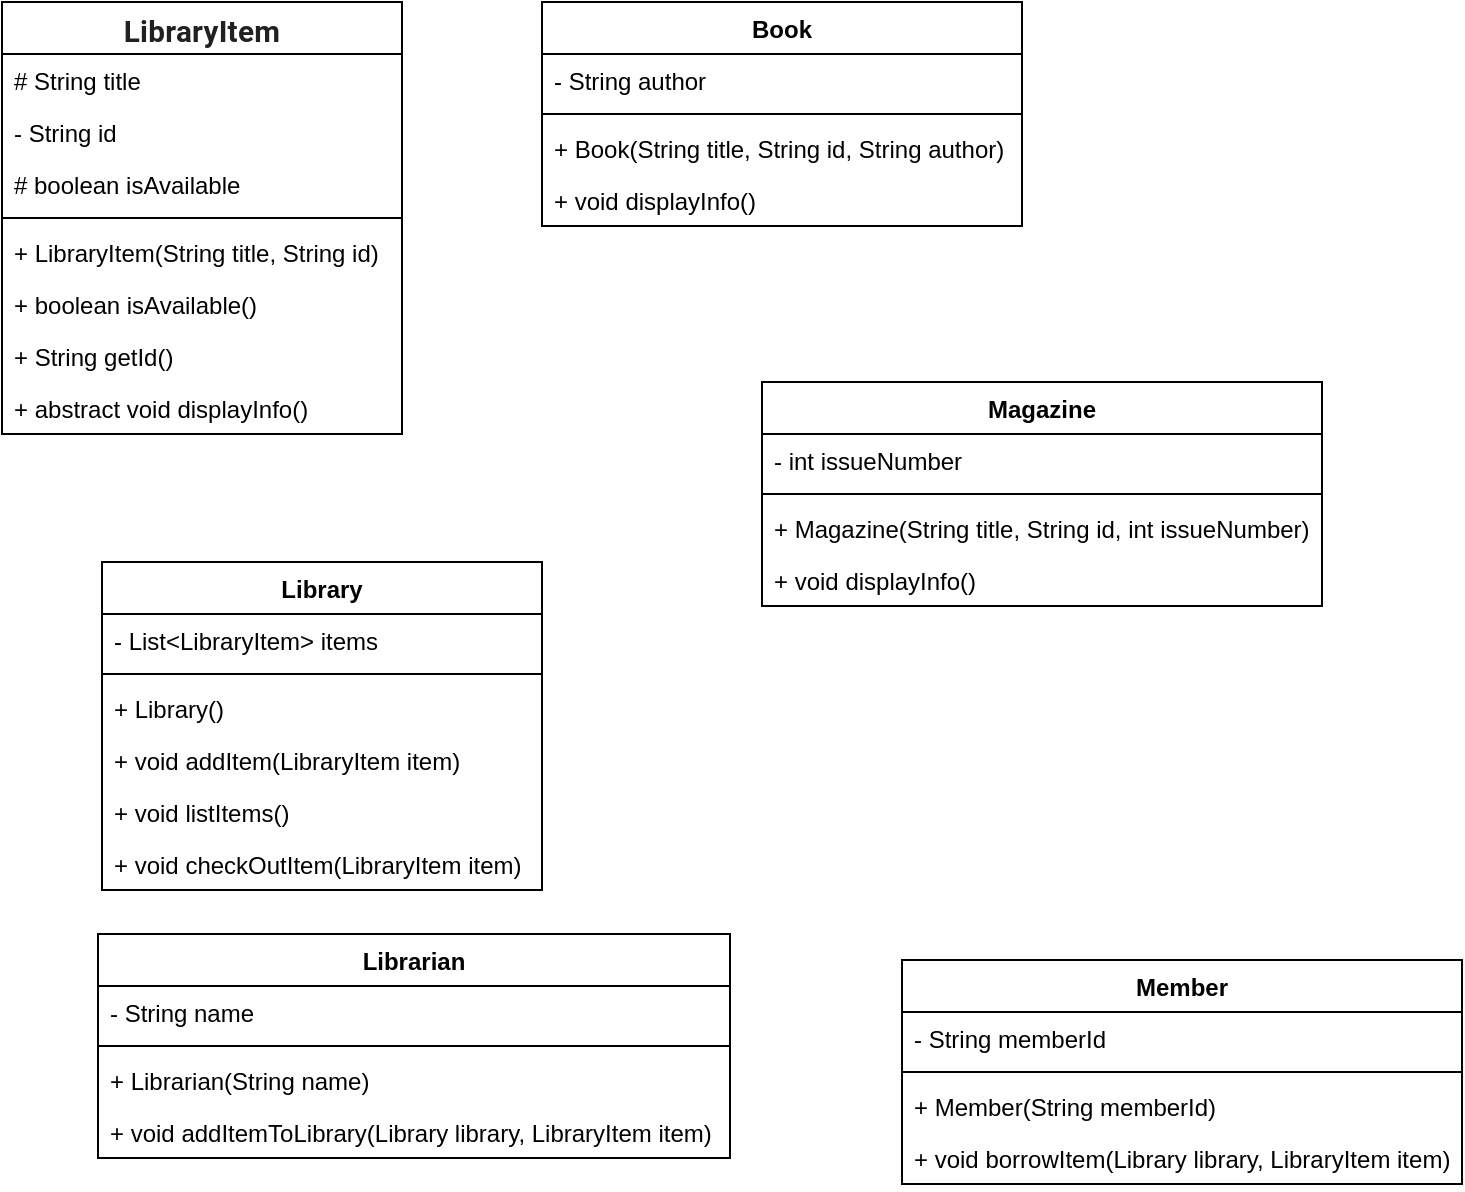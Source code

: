 <mxfile version="24.8.4">
  <diagram name="第 1 页" id="PSKmwgKcGm7nJZNFbE3L">
    <mxGraphModel dx="1103" dy="568" grid="0" gridSize="10" guides="1" tooltips="1" connect="1" arrows="1" fold="1" page="1" pageScale="1" pageWidth="1920" pageHeight="1200" background="none" math="0" shadow="0">
      <root>
        <mxCell id="0" />
        <mxCell id="1" parent="0" />
        <mxCell id="TOjBOKJqGip8uIWhOxMj-1" value="&lt;span style=&quot;--tw-border-spacing-x: 0; --tw-border-spacing-y: 0; --tw-translate-x: 0; --tw-translate-y: 0; --tw-rotate: 0; --tw-skew-x: 0; --tw-skew-y: 0; --tw-scale-x: 1; --tw-scale-y: 1; --tw-pan-x: ; --tw-pan-y: ; --tw-pinch-zoom: ; --tw-scroll-snap-strictness: proximity; --tw-gradient-from-position: ; --tw-gradient-via-position: ; --tw-gradient-to-position: ; --tw-ordinal: ; --tw-slashed-zero: ; --tw-numeric-figure: ; --tw-numeric-spacing: ; --tw-numeric-fraction: ; --tw-ring-inset: ; --tw-ring-offset-width: 0px; --tw-ring-offset-color: #fff; --tw-ring-color: #3b82f680; --tw-ring-offset-shadow: 0 0 #0000; --tw-ring-shadow: 0 0 #0000; --tw-shadow: 0 0 #0000; --tw-shadow-colored: 0 0 #0000; --tw-blur: ; --tw-brightness: ; --tw-contrast: ; --tw-grayscale: ; --tw-hue-rotate: ; --tw-invert: ; --tw-saturate: ; --tw-sepia: ; --tw-drop-shadow: ; --tw-backdrop-blur: ; --tw-backdrop-brightness: ; --tw-backdrop-contrast: ; --tw-backdrop-grayscale: ; --tw-backdrop-hue-rotate: ; --tw-backdrop-invert: ; --tw-backdrop-opacity: ; --tw-backdrop-saturate: ; --tw-backdrop-sepia: ; box-sizing: inherit; color: rgba(0, 0, 0, 0.87); font-family: Roboto, Helvetica, Arial, sans-serif; font-size: 14.857px; letter-spacing: 0.139px; text-align: left; background-color: rgb(255, 255, 255);&quot;&gt;LibraryItem&lt;/span&gt;" style="swimlane;fontStyle=1;align=center;verticalAlign=top;childLayout=stackLayout;horizontal=1;startSize=26;horizontalStack=0;resizeParent=1;resizeParentMax=0;resizeLast=0;collapsible=1;marginBottom=0;whiteSpace=wrap;html=1;" parent="1" vertex="1">
          <mxGeometry x="726" y="100" width="200" height="216" as="geometry" />
        </mxCell>
        <mxCell id="TOjBOKJqGip8uIWhOxMj-2" value="# String title" style="text;strokeColor=none;fillColor=none;align=left;verticalAlign=top;spacingLeft=4;spacingRight=4;overflow=hidden;rotatable=0;points=[[0,0.5],[1,0.5]];portConstraint=eastwest;whiteSpace=wrap;html=1;" parent="TOjBOKJqGip8uIWhOxMj-1" vertex="1">
          <mxGeometry y="26" width="200" height="26" as="geometry" />
        </mxCell>
        <mxCell id="RcvgGcVL2dAxraY7EbwN-2" value="- String id" style="text;strokeColor=none;fillColor=none;align=left;verticalAlign=top;spacingLeft=4;spacingRight=4;overflow=hidden;rotatable=0;points=[[0,0.5],[1,0.5]];portConstraint=eastwest;whiteSpace=wrap;html=1;" vertex="1" parent="TOjBOKJqGip8uIWhOxMj-1">
          <mxGeometry y="52" width="200" height="26" as="geometry" />
        </mxCell>
        <mxCell id="RcvgGcVL2dAxraY7EbwN-4" value="# boolean isAvailable" style="text;strokeColor=none;fillColor=none;align=left;verticalAlign=top;spacingLeft=4;spacingRight=4;overflow=hidden;rotatable=0;points=[[0,0.5],[1,0.5]];portConstraint=eastwest;whiteSpace=wrap;html=1;" vertex="1" parent="TOjBOKJqGip8uIWhOxMj-1">
          <mxGeometry y="78" width="200" height="26" as="geometry" />
        </mxCell>
        <mxCell id="TOjBOKJqGip8uIWhOxMj-3" value="" style="line;strokeWidth=1;fillColor=none;align=left;verticalAlign=middle;spacingTop=-1;spacingLeft=3;spacingRight=3;rotatable=0;labelPosition=right;points=[];portConstraint=eastwest;strokeColor=inherit;" parent="TOjBOKJqGip8uIWhOxMj-1" vertex="1">
          <mxGeometry y="104" width="200" height="8" as="geometry" />
        </mxCell>
        <mxCell id="RcvgGcVL2dAxraY7EbwN-5" value="+ LibraryItem(String title, String id)" style="text;strokeColor=none;fillColor=none;align=left;verticalAlign=top;spacingLeft=4;spacingRight=4;overflow=hidden;rotatable=0;points=[[0,0.5],[1,0.5]];portConstraint=eastwest;whiteSpace=wrap;html=1;" vertex="1" parent="TOjBOKJqGip8uIWhOxMj-1">
          <mxGeometry y="112" width="200" height="26" as="geometry" />
        </mxCell>
        <mxCell id="RcvgGcVL2dAxraY7EbwN-7" value="+ boolean isAvailable()" style="text;strokeColor=none;fillColor=none;align=left;verticalAlign=top;spacingLeft=4;spacingRight=4;overflow=hidden;rotatable=0;points=[[0,0.5],[1,0.5]];portConstraint=eastwest;whiteSpace=wrap;html=1;" vertex="1" parent="TOjBOKJqGip8uIWhOxMj-1">
          <mxGeometry y="138" width="200" height="26" as="geometry" />
        </mxCell>
        <mxCell id="RcvgGcVL2dAxraY7EbwN-6" value="+ String getId()" style="text;strokeColor=none;fillColor=none;align=left;verticalAlign=top;spacingLeft=4;spacingRight=4;overflow=hidden;rotatable=0;points=[[0,0.5],[1,0.5]];portConstraint=eastwest;whiteSpace=wrap;html=1;" vertex="1" parent="TOjBOKJqGip8uIWhOxMj-1">
          <mxGeometry y="164" width="200" height="26" as="geometry" />
        </mxCell>
        <mxCell id="TOjBOKJqGip8uIWhOxMj-4" value="+ abstract void displayInfo()" style="text;strokeColor=none;fillColor=none;align=left;verticalAlign=top;spacingLeft=4;spacingRight=4;overflow=hidden;rotatable=0;points=[[0,0.5],[1,0.5]];portConstraint=eastwest;whiteSpace=wrap;html=1;" parent="TOjBOKJqGip8uIWhOxMj-1" vertex="1">
          <mxGeometry y="190" width="200" height="26" as="geometry" />
        </mxCell>
        <mxCell id="RcvgGcVL2dAxraY7EbwN-8" value="Book" style="swimlane;fontStyle=1;align=center;verticalAlign=top;childLayout=stackLayout;horizontal=1;startSize=26;horizontalStack=0;resizeParent=1;resizeParentMax=0;resizeLast=0;collapsible=1;marginBottom=0;whiteSpace=wrap;html=1;" vertex="1" parent="1">
          <mxGeometry x="996" y="100" width="240" height="112" as="geometry" />
        </mxCell>
        <mxCell id="RcvgGcVL2dAxraY7EbwN-9" value="-&amp;nbsp;String author" style="text;strokeColor=none;fillColor=none;align=left;verticalAlign=top;spacingLeft=4;spacingRight=4;overflow=hidden;rotatable=0;points=[[0,0.5],[1,0.5]];portConstraint=eastwest;whiteSpace=wrap;html=1;" vertex="1" parent="RcvgGcVL2dAxraY7EbwN-8">
          <mxGeometry y="26" width="240" height="26" as="geometry" />
        </mxCell>
        <mxCell id="RcvgGcVL2dAxraY7EbwN-10" value="" style="line;strokeWidth=1;fillColor=none;align=left;verticalAlign=middle;spacingTop=-1;spacingLeft=3;spacingRight=3;rotatable=0;labelPosition=right;points=[];portConstraint=eastwest;strokeColor=inherit;" vertex="1" parent="RcvgGcVL2dAxraY7EbwN-8">
          <mxGeometry y="52" width="240" height="8" as="geometry" />
        </mxCell>
        <mxCell id="RcvgGcVL2dAxraY7EbwN-11" value="+ Book(String title, String id, String author)" style="text;strokeColor=none;fillColor=none;align=left;verticalAlign=top;spacingLeft=4;spacingRight=4;overflow=hidden;rotatable=0;points=[[0,0.5],[1,0.5]];portConstraint=eastwest;whiteSpace=wrap;html=1;" vertex="1" parent="RcvgGcVL2dAxraY7EbwN-8">
          <mxGeometry y="60" width="240" height="26" as="geometry" />
        </mxCell>
        <mxCell id="RcvgGcVL2dAxraY7EbwN-12" value="+ void displayInfo()" style="text;strokeColor=none;fillColor=none;align=left;verticalAlign=top;spacingLeft=4;spacingRight=4;overflow=hidden;rotatable=0;points=[[0,0.5],[1,0.5]];portConstraint=eastwest;whiteSpace=wrap;html=1;" vertex="1" parent="RcvgGcVL2dAxraY7EbwN-8">
          <mxGeometry y="86" width="240" height="26" as="geometry" />
        </mxCell>
        <mxCell id="RcvgGcVL2dAxraY7EbwN-13" value="Magazine" style="swimlane;fontStyle=1;align=center;verticalAlign=top;childLayout=stackLayout;horizontal=1;startSize=26;horizontalStack=0;resizeParent=1;resizeParentMax=0;resizeLast=0;collapsible=1;marginBottom=0;whiteSpace=wrap;html=1;" vertex="1" parent="1">
          <mxGeometry x="1106" y="290" width="280" height="112" as="geometry" />
        </mxCell>
        <mxCell id="RcvgGcVL2dAxraY7EbwN-14" value="-&amp;nbsp;int issueNumber" style="text;strokeColor=none;fillColor=none;align=left;verticalAlign=top;spacingLeft=4;spacingRight=4;overflow=hidden;rotatable=0;points=[[0,0.5],[1,0.5]];portConstraint=eastwest;whiteSpace=wrap;html=1;" vertex="1" parent="RcvgGcVL2dAxraY7EbwN-13">
          <mxGeometry y="26" width="280" height="26" as="geometry" />
        </mxCell>
        <mxCell id="RcvgGcVL2dAxraY7EbwN-15" value="" style="line;strokeWidth=1;fillColor=none;align=left;verticalAlign=middle;spacingTop=-1;spacingLeft=3;spacingRight=3;rotatable=0;labelPosition=right;points=[];portConstraint=eastwest;strokeColor=inherit;" vertex="1" parent="RcvgGcVL2dAxraY7EbwN-13">
          <mxGeometry y="52" width="280" height="8" as="geometry" />
        </mxCell>
        <mxCell id="RcvgGcVL2dAxraY7EbwN-16" value="+ Magazine(String title, String id, int issueNumber)" style="text;strokeColor=none;fillColor=none;align=left;verticalAlign=top;spacingLeft=4;spacingRight=4;overflow=hidden;rotatable=0;points=[[0,0.5],[1,0.5]];portConstraint=eastwest;whiteSpace=wrap;html=1;" vertex="1" parent="RcvgGcVL2dAxraY7EbwN-13">
          <mxGeometry y="60" width="280" height="26" as="geometry" />
        </mxCell>
        <mxCell id="RcvgGcVL2dAxraY7EbwN-29" value="+ void displayInfo()" style="text;strokeColor=none;fillColor=none;align=left;verticalAlign=top;spacingLeft=4;spacingRight=4;overflow=hidden;rotatable=0;points=[[0,0.5],[1,0.5]];portConstraint=eastwest;whiteSpace=wrap;html=1;" vertex="1" parent="RcvgGcVL2dAxraY7EbwN-13">
          <mxGeometry y="86" width="280" height="26" as="geometry" />
        </mxCell>
        <mxCell id="RcvgGcVL2dAxraY7EbwN-17" value="Library" style="swimlane;fontStyle=1;align=center;verticalAlign=top;childLayout=stackLayout;horizontal=1;startSize=26;horizontalStack=0;resizeParent=1;resizeParentMax=0;resizeLast=0;collapsible=1;marginBottom=0;whiteSpace=wrap;html=1;" vertex="1" parent="1">
          <mxGeometry x="776" y="380" width="220" height="164" as="geometry" />
        </mxCell>
        <mxCell id="RcvgGcVL2dAxraY7EbwN-18" value="- List&amp;lt;LibraryItem&amp;gt; items" style="text;strokeColor=none;fillColor=none;align=left;verticalAlign=top;spacingLeft=4;spacingRight=4;overflow=hidden;rotatable=0;points=[[0,0.5],[1,0.5]];portConstraint=eastwest;whiteSpace=wrap;html=1;" vertex="1" parent="RcvgGcVL2dAxraY7EbwN-17">
          <mxGeometry y="26" width="220" height="26" as="geometry" />
        </mxCell>
        <mxCell id="RcvgGcVL2dAxraY7EbwN-19" value="" style="line;strokeWidth=1;fillColor=none;align=left;verticalAlign=middle;spacingTop=-1;spacingLeft=3;spacingRight=3;rotatable=0;labelPosition=right;points=[];portConstraint=eastwest;strokeColor=inherit;" vertex="1" parent="RcvgGcVL2dAxraY7EbwN-17">
          <mxGeometry y="52" width="220" height="8" as="geometry" />
        </mxCell>
        <mxCell id="RcvgGcVL2dAxraY7EbwN-20" value="+&amp;nbsp;Library()" style="text;strokeColor=none;fillColor=none;align=left;verticalAlign=top;spacingLeft=4;spacingRight=4;overflow=hidden;rotatable=0;points=[[0,0.5],[1,0.5]];portConstraint=eastwest;whiteSpace=wrap;html=1;" vertex="1" parent="RcvgGcVL2dAxraY7EbwN-17">
          <mxGeometry y="60" width="220" height="26" as="geometry" />
        </mxCell>
        <mxCell id="RcvgGcVL2dAxraY7EbwN-30" value="+ void addItem(LibraryItem item)" style="text;strokeColor=none;fillColor=none;align=left;verticalAlign=top;spacingLeft=4;spacingRight=4;overflow=hidden;rotatable=0;points=[[0,0.5],[1,0.5]];portConstraint=eastwest;whiteSpace=wrap;html=1;" vertex="1" parent="RcvgGcVL2dAxraY7EbwN-17">
          <mxGeometry y="86" width="220" height="26" as="geometry" />
        </mxCell>
        <mxCell id="RcvgGcVL2dAxraY7EbwN-31" value="+ void listItems()" style="text;strokeColor=none;fillColor=none;align=left;verticalAlign=top;spacingLeft=4;spacingRight=4;overflow=hidden;rotatable=0;points=[[0,0.5],[1,0.5]];portConstraint=eastwest;whiteSpace=wrap;html=1;" vertex="1" parent="RcvgGcVL2dAxraY7EbwN-17">
          <mxGeometry y="112" width="220" height="26" as="geometry" />
        </mxCell>
        <mxCell id="RcvgGcVL2dAxraY7EbwN-32" value="+ void checkOutItem(LibraryItem item)" style="text;strokeColor=none;fillColor=none;align=left;verticalAlign=top;spacingLeft=4;spacingRight=4;overflow=hidden;rotatable=0;points=[[0,0.5],[1,0.5]];portConstraint=eastwest;whiteSpace=wrap;html=1;" vertex="1" parent="RcvgGcVL2dAxraY7EbwN-17">
          <mxGeometry y="138" width="220" height="26" as="geometry" />
        </mxCell>
        <mxCell id="RcvgGcVL2dAxraY7EbwN-21" value="Librarian" style="swimlane;fontStyle=1;align=center;verticalAlign=top;childLayout=stackLayout;horizontal=1;startSize=26;horizontalStack=0;resizeParent=1;resizeParentMax=0;resizeLast=0;collapsible=1;marginBottom=0;whiteSpace=wrap;html=1;" vertex="1" parent="1">
          <mxGeometry x="774" y="566" width="316" height="112" as="geometry" />
        </mxCell>
        <mxCell id="RcvgGcVL2dAxraY7EbwN-22" value="-&amp;nbsp;String name" style="text;strokeColor=none;fillColor=none;align=left;verticalAlign=top;spacingLeft=4;spacingRight=4;overflow=hidden;rotatable=0;points=[[0,0.5],[1,0.5]];portConstraint=eastwest;whiteSpace=wrap;html=1;" vertex="1" parent="RcvgGcVL2dAxraY7EbwN-21">
          <mxGeometry y="26" width="316" height="26" as="geometry" />
        </mxCell>
        <mxCell id="RcvgGcVL2dAxraY7EbwN-23" value="" style="line;strokeWidth=1;fillColor=none;align=left;verticalAlign=middle;spacingTop=-1;spacingLeft=3;spacingRight=3;rotatable=0;labelPosition=right;points=[];portConstraint=eastwest;strokeColor=inherit;" vertex="1" parent="RcvgGcVL2dAxraY7EbwN-21">
          <mxGeometry y="52" width="316" height="8" as="geometry" />
        </mxCell>
        <mxCell id="RcvgGcVL2dAxraY7EbwN-33" value="+ Librarian(String name)" style="text;strokeColor=none;fillColor=none;align=left;verticalAlign=top;spacingLeft=4;spacingRight=4;overflow=hidden;rotatable=0;points=[[0,0.5],[1,0.5]];portConstraint=eastwest;whiteSpace=wrap;html=1;" vertex="1" parent="RcvgGcVL2dAxraY7EbwN-21">
          <mxGeometry y="60" width="316" height="26" as="geometry" />
        </mxCell>
        <mxCell id="RcvgGcVL2dAxraY7EbwN-24" value="+ void addItemToLibrary(Library library, LibraryItem item)" style="text;strokeColor=none;fillColor=none;align=left;verticalAlign=top;spacingLeft=4;spacingRight=4;overflow=hidden;rotatable=0;points=[[0,0.5],[1,0.5]];portConstraint=eastwest;whiteSpace=wrap;html=1;" vertex="1" parent="RcvgGcVL2dAxraY7EbwN-21">
          <mxGeometry y="86" width="316" height="26" as="geometry" />
        </mxCell>
        <mxCell id="RcvgGcVL2dAxraY7EbwN-25" value="Member" style="swimlane;fontStyle=1;align=center;verticalAlign=top;childLayout=stackLayout;horizontal=1;startSize=26;horizontalStack=0;resizeParent=1;resizeParentMax=0;resizeLast=0;collapsible=1;marginBottom=0;whiteSpace=wrap;html=1;" vertex="1" parent="1">
          <mxGeometry x="1176" y="579" width="280" height="112" as="geometry" />
        </mxCell>
        <mxCell id="RcvgGcVL2dAxraY7EbwN-26" value="-&amp;nbsp;String memberId" style="text;strokeColor=none;fillColor=none;align=left;verticalAlign=top;spacingLeft=4;spacingRight=4;overflow=hidden;rotatable=0;points=[[0,0.5],[1,0.5]];portConstraint=eastwest;whiteSpace=wrap;html=1;" vertex="1" parent="RcvgGcVL2dAxraY7EbwN-25">
          <mxGeometry y="26" width="280" height="26" as="geometry" />
        </mxCell>
        <mxCell id="RcvgGcVL2dAxraY7EbwN-27" value="" style="line;strokeWidth=1;fillColor=none;align=left;verticalAlign=middle;spacingTop=-1;spacingLeft=3;spacingRight=3;rotatable=0;labelPosition=right;points=[];portConstraint=eastwest;strokeColor=inherit;" vertex="1" parent="RcvgGcVL2dAxraY7EbwN-25">
          <mxGeometry y="52" width="280" height="8" as="geometry" />
        </mxCell>
        <mxCell id="RcvgGcVL2dAxraY7EbwN-28" value="+ Member(String memberId)" style="text;strokeColor=none;fillColor=none;align=left;verticalAlign=top;spacingLeft=4;spacingRight=4;overflow=hidden;rotatable=0;points=[[0,0.5],[1,0.5]];portConstraint=eastwest;whiteSpace=wrap;html=1;" vertex="1" parent="RcvgGcVL2dAxraY7EbwN-25">
          <mxGeometry y="60" width="280" height="26" as="geometry" />
        </mxCell>
        <mxCell id="RcvgGcVL2dAxraY7EbwN-34" value="+&amp;nbsp;void borrowItem(Library library, LibraryItem item)" style="text;strokeColor=none;fillColor=none;align=left;verticalAlign=top;spacingLeft=4;spacingRight=4;overflow=hidden;rotatable=0;points=[[0,0.5],[1,0.5]];portConstraint=eastwest;whiteSpace=wrap;html=1;" vertex="1" parent="RcvgGcVL2dAxraY7EbwN-25">
          <mxGeometry y="86" width="280" height="26" as="geometry" />
        </mxCell>
      </root>
    </mxGraphModel>
  </diagram>
</mxfile>
